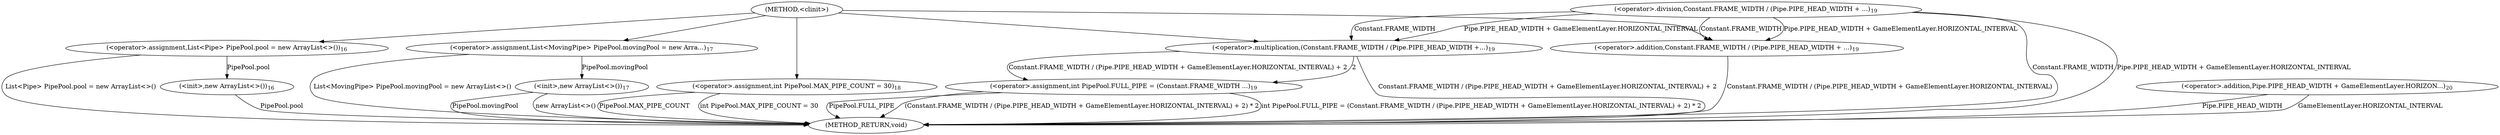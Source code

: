 digraph "&lt;clinit&gt;" {  
"158" [label = <(METHOD,&lt;clinit&gt;)> ]
"203" [label = <(METHOD_RETURN,void)> ]
"160" [label = <(&lt;operator&gt;.assignment,List&lt;Pipe&gt; PipePool.pool = new ArrayList&lt;&gt;())<SUB>16</SUB>> ]
"165" [label = <(&lt;init&gt;,new ArrayList&lt;&gt;())<SUB>16</SUB>> ]
"169" [label = <(&lt;operator&gt;.assignment,List&lt;MovingPipe&gt; PipePool.movingPool = new Arra...)<SUB>17</SUB>> ]
"174" [label = <(&lt;init&gt;,new ArrayList&lt;&gt;())<SUB>17</SUB>> ]
"178" [label = <(&lt;operator&gt;.assignment,int PipePool.MAX_PIPE_COUNT = 30)<SUB>18</SUB>> ]
"183" [label = <(&lt;operator&gt;.assignment,int PipePool.FULL_PIPE = (Constant.FRAME_WIDTH ...)<SUB>19</SUB>> ]
"160" [label = <(&lt;operator&gt;.assignment,List&lt;Pipe&gt; PipePool.pool = new ArrayList&lt;&gt;())<SUB>16</SUB>> ]
"160" [label = <(&lt;operator&gt;.assignment,List&lt;Pipe&gt; PipePool.pool = new ArrayList&lt;&gt;())<SUB>16</SUB>> ]
"165" [label = <(&lt;init&gt;,new ArrayList&lt;&gt;())<SUB>16</SUB>> ]
"169" [label = <(&lt;operator&gt;.assignment,List&lt;MovingPipe&gt; PipePool.movingPool = new Arra...)<SUB>17</SUB>> ]
"169" [label = <(&lt;operator&gt;.assignment,List&lt;MovingPipe&gt; PipePool.movingPool = new Arra...)<SUB>17</SUB>> ]
"174" [label = <(&lt;init&gt;,new ArrayList&lt;&gt;())<SUB>17</SUB>> ]
"178" [label = <(&lt;operator&gt;.assignment,int PipePool.MAX_PIPE_COUNT = 30)<SUB>18</SUB>> ]
"178" [label = <(&lt;operator&gt;.assignment,int PipePool.MAX_PIPE_COUNT = 30)<SUB>18</SUB>> ]
"183" [label = <(&lt;operator&gt;.assignment,int PipePool.FULL_PIPE = (Constant.FRAME_WIDTH ...)<SUB>19</SUB>> ]
"183" [label = <(&lt;operator&gt;.assignment,int PipePool.FULL_PIPE = (Constant.FRAME_WIDTH ...)<SUB>19</SUB>> ]
"187" [label = <(&lt;operator&gt;.multiplication,(Constant.FRAME_WIDTH / (Pipe.PIPE_HEAD_WIDTH +...)<SUB>19</SUB>> ]
"187" [label = <(&lt;operator&gt;.multiplication,(Constant.FRAME_WIDTH / (Pipe.PIPE_HEAD_WIDTH +...)<SUB>19</SUB>> ]
"188" [label = <(&lt;operator&gt;.addition,Constant.FRAME_WIDTH / (Pipe.PIPE_HEAD_WIDTH + ...)<SUB>19</SUB>> ]
"188" [label = <(&lt;operator&gt;.addition,Constant.FRAME_WIDTH / (Pipe.PIPE_HEAD_WIDTH + ...)<SUB>19</SUB>> ]
"189" [label = <(&lt;operator&gt;.division,Constant.FRAME_WIDTH / (Pipe.PIPE_HEAD_WIDTH + ...)<SUB>19</SUB>> ]
"189" [label = <(&lt;operator&gt;.division,Constant.FRAME_WIDTH / (Pipe.PIPE_HEAD_WIDTH + ...)<SUB>19</SUB>> ]
"193" [label = <(&lt;operator&gt;.addition,Pipe.PIPE_HEAD_WIDTH + GameElementLayer.HORIZON...)<SUB>20</SUB>> ]
"193" [label = <(&lt;operator&gt;.addition,Pipe.PIPE_HEAD_WIDTH + GameElementLayer.HORIZON...)<SUB>20</SUB>> ]
  "160" -> "203"  [ label = "List&lt;Pipe&gt; PipePool.pool = new ArrayList&lt;&gt;()"] 
  "165" -> "203"  [ label = "PipePool.pool"] 
  "169" -> "203"  [ label = "List&lt;MovingPipe&gt; PipePool.movingPool = new ArrayList&lt;&gt;()"] 
  "174" -> "203"  [ label = "PipePool.movingPool"] 
  "174" -> "203"  [ label = "new ArrayList&lt;&gt;()"] 
  "178" -> "203"  [ label = "PipePool.MAX_PIPE_COUNT"] 
  "178" -> "203"  [ label = "int PipePool.MAX_PIPE_COUNT = 30"] 
  "183" -> "203"  [ label = "PipePool.FULL_PIPE"] 
  "189" -> "203"  [ label = "Constant.FRAME_WIDTH"] 
  "193" -> "203"  [ label = "Pipe.PIPE_HEAD_WIDTH"] 
  "193" -> "203"  [ label = "GameElementLayer.HORIZONTAL_INTERVAL"] 
  "189" -> "203"  [ label = "Pipe.PIPE_HEAD_WIDTH + GameElementLayer.HORIZONTAL_INTERVAL"] 
  "188" -> "203"  [ label = "Constant.FRAME_WIDTH / (Pipe.PIPE_HEAD_WIDTH + GameElementLayer.HORIZONTAL_INTERVAL)"] 
  "187" -> "203"  [ label = "Constant.FRAME_WIDTH / (Pipe.PIPE_HEAD_WIDTH + GameElementLayer.HORIZONTAL_INTERVAL) + 2"] 
  "183" -> "203"  [ label = "(Constant.FRAME_WIDTH / (Pipe.PIPE_HEAD_WIDTH + GameElementLayer.HORIZONTAL_INTERVAL) + 2) * 2"] 
  "183" -> "203"  [ label = "int PipePool.FULL_PIPE = (Constant.FRAME_WIDTH / (Pipe.PIPE_HEAD_WIDTH + GameElementLayer.HORIZONTAL_INTERVAL) + 2) * 2"] 
  "158" -> "160" 
  "158" -> "169" 
  "158" -> "178" 
  "187" -> "183"  [ label = "Constant.FRAME_WIDTH / (Pipe.PIPE_HEAD_WIDTH + GameElementLayer.HORIZONTAL_INTERVAL) + 2"] 
  "187" -> "183"  [ label = "2"] 
  "160" -> "165"  [ label = "PipePool.pool"] 
  "169" -> "174"  [ label = "PipePool.movingPool"] 
  "189" -> "187"  [ label = "Constant.FRAME_WIDTH"] 
  "189" -> "187"  [ label = "Pipe.PIPE_HEAD_WIDTH + GameElementLayer.HORIZONTAL_INTERVAL"] 
  "158" -> "187" 
  "189" -> "188"  [ label = "Constant.FRAME_WIDTH"] 
  "189" -> "188"  [ label = "Pipe.PIPE_HEAD_WIDTH + GameElementLayer.HORIZONTAL_INTERVAL"] 
  "158" -> "188" 
}
